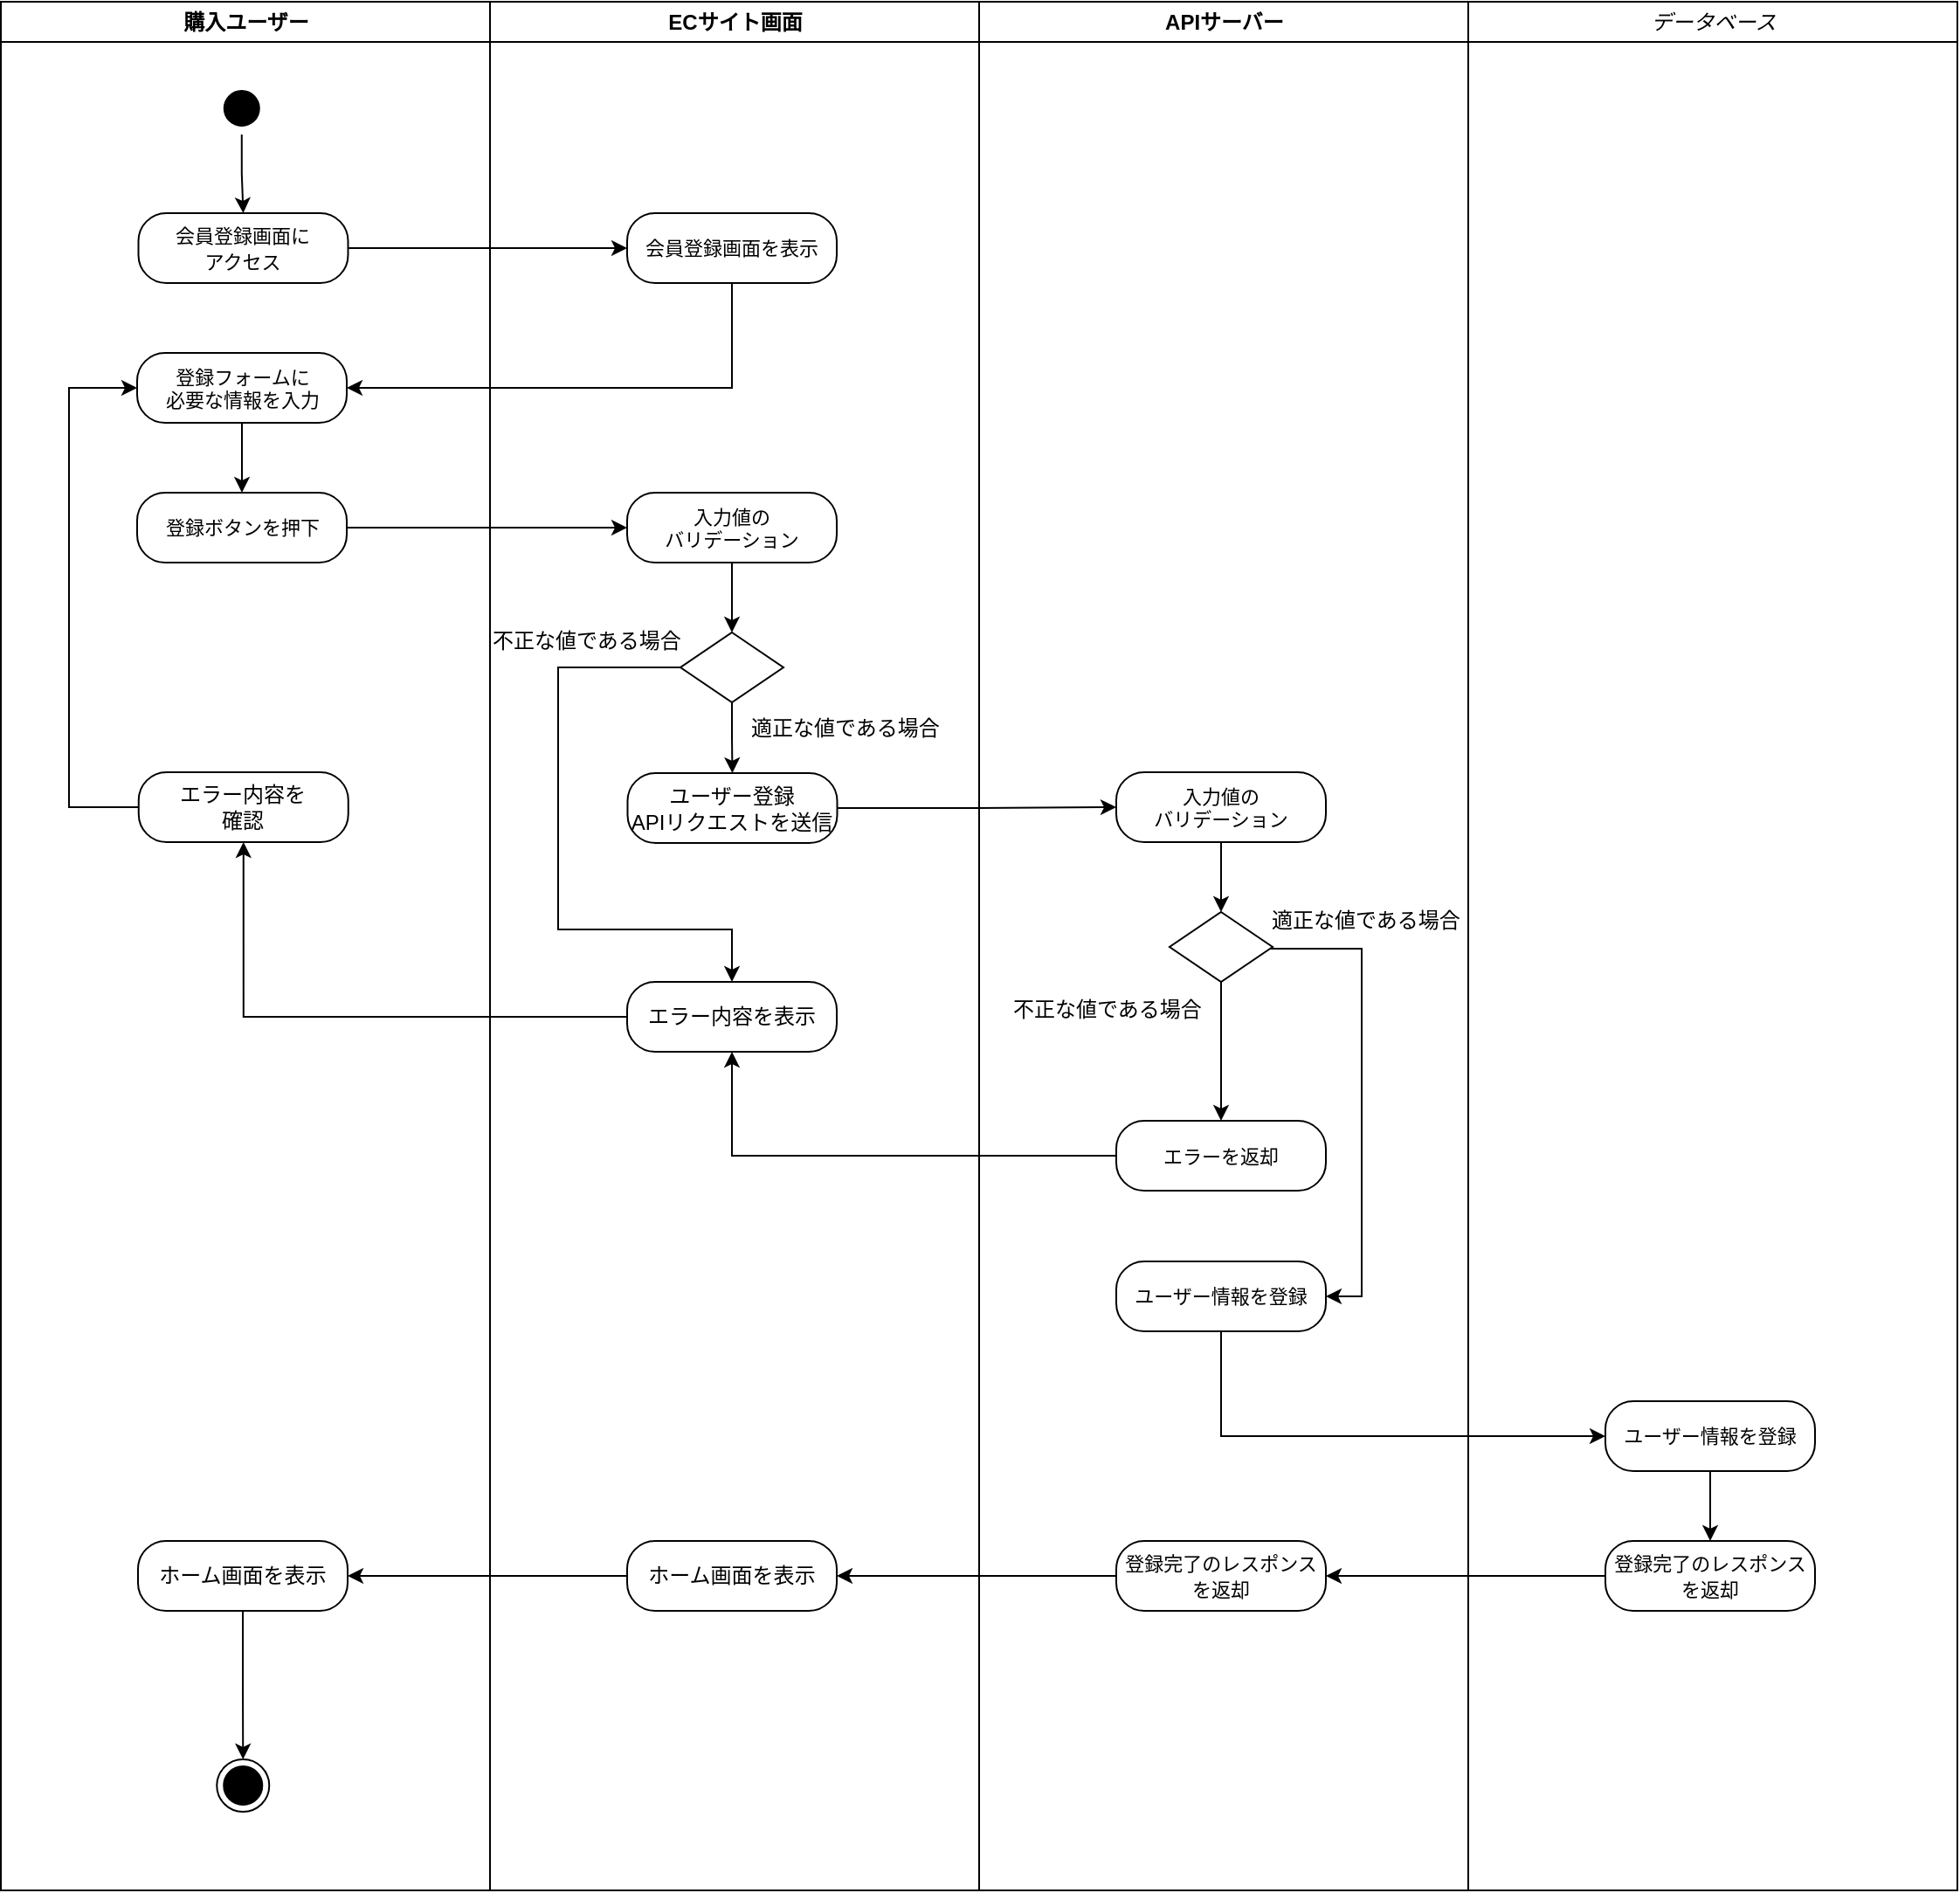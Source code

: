 <mxfile version="24.4.8" type="google">
  <diagram name="Page-1" id="e7e014a7-5840-1c2e-5031-d8a46d1fe8dd">
    <mxGraphModel grid="0" page="0" gridSize="10" guides="1" tooltips="1" connect="1" arrows="1" fold="1" pageScale="1" pageWidth="1169" pageHeight="826" background="none" math="0" shadow="0">
      <root>
        <mxCell id="0" />
        <mxCell id="1" parent="0" />
        <mxCell id="2" value="購入ユーザー" style="swimlane;whiteSpace=wrap;startSize=23;" vertex="1" parent="1">
          <mxGeometry x="161.5" y="39" width="280" height="1081" as="geometry" />
        </mxCell>
        <mxCell id="hSSvxzXzrcug1TbI-OG9-97" style="edgeStyle=orthogonalEdgeStyle;rounded=0;orthogonalLoop=1;jettySize=auto;html=1;entryX=0.5;entryY=0;entryDx=0;entryDy=0;" edge="1" parent="2" source="yedIy310Sk6GWdL27OD_-42" target="hSSvxzXzrcug1TbI-OG9-96">
          <mxGeometry relative="1" as="geometry" />
        </mxCell>
        <mxCell id="yedIy310Sk6GWdL27OD_-42" value="&lt;font style=&quot;font-size: 11px;&quot;&gt;登録フォームに&lt;/font&gt;&lt;div style=&quot;font-size: 11px;&quot;&gt;&lt;font style=&quot;font-size: 11px;&quot;&gt;必要な情報を&lt;/font&gt;&lt;span style=&quot;background-color: initial;&quot;&gt;入力&lt;/span&gt;&lt;/div&gt;" style="rounded=1;whiteSpace=wrap;html=1;arcSize=40;" vertex="1" parent="2">
          <mxGeometry x="78" y="201" width="120" height="40" as="geometry" />
        </mxCell>
        <mxCell id="hSSvxzXzrcug1TbI-OG9-39" style="edgeStyle=orthogonalEdgeStyle;rounded=0;orthogonalLoop=1;jettySize=auto;html=1;entryX=0.5;entryY=0;entryDx=0;entryDy=0;" edge="1" parent="2" source="hSSvxzXzrcug1TbI-OG9-37" target="hSSvxzXzrcug1TbI-OG9-38">
          <mxGeometry relative="1" as="geometry" />
        </mxCell>
        <mxCell id="hSSvxzXzrcug1TbI-OG9-37" value="" style="ellipse;html=1;shape=startState;fillColor=#000000;strokeColor=#FFFFFF;" vertex="1" parent="2">
          <mxGeometry x="122.88" y="46" width="30" height="30" as="geometry" />
        </mxCell>
        <mxCell id="hSSvxzXzrcug1TbI-OG9-38" value="&lt;font style=&quot;font-size: 11px;&quot;&gt;会員登録画面に&lt;/font&gt;&lt;div&gt;&lt;font style=&quot;font-size: 11px;&quot;&gt;アクセス&lt;/font&gt;&lt;/div&gt;" style="rounded=1;whiteSpace=wrap;html=1;arcSize=40;" vertex="1" parent="2">
          <mxGeometry x="78.75" y="121" width="120" height="40" as="geometry" />
        </mxCell>
        <mxCell id="hSSvxzXzrcug1TbI-OG9-64" style="edgeStyle=orthogonalEdgeStyle;rounded=0;orthogonalLoop=1;jettySize=auto;html=1;entryX=0;entryY=0.5;entryDx=0;entryDy=0;exitX=0;exitY=0.5;exitDx=0;exitDy=0;" edge="1" parent="2" source="hSSvxzXzrcug1TbI-OG9-62" target="yedIy310Sk6GWdL27OD_-42">
          <mxGeometry relative="1" as="geometry">
            <Array as="points">
              <mxPoint x="39" y="461" />
              <mxPoint x="39" y="221" />
            </Array>
          </mxGeometry>
        </mxCell>
        <mxCell id="hSSvxzXzrcug1TbI-OG9-62" value="エラー内容を&lt;div&gt;確認&lt;/div&gt;" style="rounded=1;whiteSpace=wrap;html=1;arcSize=40;" vertex="1" parent="2">
          <mxGeometry x="78.88" y="441" width="120" height="40" as="geometry" />
        </mxCell>
        <mxCell id="hSSvxzXzrcug1TbI-OG9-94" style="edgeStyle=orthogonalEdgeStyle;rounded=0;orthogonalLoop=1;jettySize=auto;html=1;entryX=0.5;entryY=0;entryDx=0;entryDy=0;" edge="1" parent="2" source="hSSvxzXzrcug1TbI-OG9-92" target="yedIy310Sk6GWdL27OD_-64">
          <mxGeometry relative="1" as="geometry" />
        </mxCell>
        <mxCell id="hSSvxzXzrcug1TbI-OG9-92" value="ホーム画面を表示" style="rounded=1;whiteSpace=wrap;html=1;arcSize=40;" vertex="1" parent="2">
          <mxGeometry x="78.5" y="881" width="120" height="40" as="geometry" />
        </mxCell>
        <mxCell id="yedIy310Sk6GWdL27OD_-64" value="" style="ellipse;html=1;shape=endState;fillColor=#000000;strokeColor=default;" vertex="1" parent="2">
          <mxGeometry x="123.63" y="1006" width="30" height="30" as="geometry" />
        </mxCell>
        <mxCell id="hSSvxzXzrcug1TbI-OG9-96" value="&lt;span style=&quot;font-size: 11px;&quot;&gt;登録ボタンを押下&lt;/span&gt;" style="rounded=1;whiteSpace=wrap;html=1;arcSize=40;" vertex="1" parent="2">
          <mxGeometry x="78" y="281" width="120" height="40" as="geometry" />
        </mxCell>
        <mxCell id="3" value="ECサイト画面" style="swimlane;whiteSpace=wrap;startSize=23;" vertex="1" parent="1">
          <mxGeometry x="441.5" y="39" width="280" height="1081" as="geometry" />
        </mxCell>
        <mxCell id="hSSvxzXzrcug1TbI-OG9-105" style="edgeStyle=orthogonalEdgeStyle;rounded=0;orthogonalLoop=1;jettySize=auto;html=1;entryX=0.5;entryY=0;entryDx=0;entryDy=0;" edge="1" parent="3" source="yedIy310Sk6GWdL27OD_-33" target="hSSvxzXzrcug1TbI-OG9-60">
          <mxGeometry relative="1" as="geometry">
            <Array as="points">
              <mxPoint x="39" y="381" />
              <mxPoint x="39" y="531" />
              <mxPoint x="139" y="531" />
            </Array>
          </mxGeometry>
        </mxCell>
        <mxCell id="yedIy310Sk6GWdL27OD_-33" value="" style="rhombus;whiteSpace=wrap;html=1;" vertex="1" parent="3">
          <mxGeometry x="109" y="361" width="59" height="40" as="geometry" />
        </mxCell>
        <mxCell id="yedIy310Sk6GWdL27OD_-34" value="不正な値である場合" style="text;html=1;align=center;verticalAlign=middle;whiteSpace=wrap;rounded=0;" vertex="1" parent="3">
          <mxGeometry y="351" width="110" height="30" as="geometry" />
        </mxCell>
        <mxCell id="hSSvxzXzrcug1TbI-OG9-101" style="edgeStyle=orthogonalEdgeStyle;rounded=0;orthogonalLoop=1;jettySize=auto;html=1;entryX=0.5;entryY=0;entryDx=0;entryDy=0;" edge="1" parent="3" source="yedIy310Sk6GWdL27OD_-51" target="yedIy310Sk6GWdL27OD_-33">
          <mxGeometry relative="1" as="geometry" />
        </mxCell>
        <mxCell id="yedIy310Sk6GWdL27OD_-51" value="&lt;font style=&quot;font-size: 11px;&quot;&gt;入力値の&lt;br&gt;&lt;/font&gt;&lt;div style=&quot;font-size: 11px;&quot;&gt;&lt;font style=&quot;font-size: 11px;&quot;&gt;バリデーション&lt;/font&gt;&lt;/div&gt;" style="rounded=1;whiteSpace=wrap;html=1;arcSize=40;" vertex="1" parent="3">
          <mxGeometry x="78.5" y="281" width="120" height="40" as="geometry" />
        </mxCell>
        <mxCell id="yedIy310Sk6GWdL27OD_-58" value="ホーム画面を表示" style="rounded=1;whiteSpace=wrap;html=1;arcSize=40;" vertex="1" parent="3">
          <mxGeometry x="78.5" y="881" width="120" height="40" as="geometry" />
        </mxCell>
        <mxCell id="yedIy310Sk6GWdL27OD_-87" value="適正な値である場合" style="text;html=1;align=center;verticalAlign=middle;whiteSpace=wrap;rounded=0;" vertex="1" parent="3">
          <mxGeometry x="148.5" y="401" width="110" height="30" as="geometry" />
        </mxCell>
        <mxCell id="hSSvxzXzrcug1TbI-OG9-55" value="&lt;font style=&quot;font-size: 11px;&quot;&gt;会員登録画面を表示&lt;/font&gt;" style="rounded=1;whiteSpace=wrap;html=1;arcSize=40;" vertex="1" parent="3">
          <mxGeometry x="78.5" y="121" width="120" height="40" as="geometry" />
        </mxCell>
        <mxCell id="hSSvxzXzrcug1TbI-OG9-60" value="&lt;font style=&quot;font-size: 12px;&quot;&gt;エラー内容を表示&lt;/font&gt;" style="rounded=1;whiteSpace=wrap;html=1;arcSize=40;" vertex="1" parent="3">
          <mxGeometry x="78.5" y="561" width="120" height="40" as="geometry" />
        </mxCell>
        <mxCell id="hSSvxzXzrcug1TbI-OG9-3" value="APIサーバー" style="swimlane;whiteSpace=wrap;startSize=23;" vertex="1" parent="1">
          <mxGeometry x="721.5" y="39" width="280" height="1081" as="geometry" />
        </mxCell>
        <mxCell id="hSSvxzXzrcug1TbI-OG9-66" style="edgeStyle=orthogonalEdgeStyle;rounded=0;orthogonalLoop=1;jettySize=auto;html=1;" edge="1" parent="hSSvxzXzrcug1TbI-OG9-3" source="hSSvxzXzrcug1TbI-OG9-58">
          <mxGeometry relative="1" as="geometry">
            <mxPoint x="138.5" y="521" as="targetPoint" />
          </mxGeometry>
        </mxCell>
        <mxCell id="hSSvxzXzrcug1TbI-OG9-58" value="&lt;font style=&quot;font-size: 11px;&quot;&gt;入力値の&lt;br&gt;&lt;/font&gt;&lt;div style=&quot;font-size: 11px;&quot;&gt;&lt;font style=&quot;font-size: 11px;&quot;&gt;バリデーション&lt;/font&gt;&lt;/div&gt;" style="rounded=1;whiteSpace=wrap;html=1;arcSize=40;" vertex="1" parent="hSSvxzXzrcug1TbI-OG9-3">
          <mxGeometry x="78.5" y="441" width="120" height="40" as="geometry" />
        </mxCell>
        <mxCell id="hSSvxzXzrcug1TbI-OG9-70" style="edgeStyle=orthogonalEdgeStyle;rounded=0;orthogonalLoop=1;jettySize=auto;html=1;entryX=0.5;entryY=0;entryDx=0;entryDy=0;" edge="1" parent="hSSvxzXzrcug1TbI-OG9-3" source="hSSvxzXzrcug1TbI-OG9-65" target="hSSvxzXzrcug1TbI-OG9-69">
          <mxGeometry relative="1" as="geometry" />
        </mxCell>
        <mxCell id="hSSvxzXzrcug1TbI-OG9-74" style="edgeStyle=orthogonalEdgeStyle;rounded=0;orthogonalLoop=1;jettySize=auto;html=1;entryX=1;entryY=0.5;entryDx=0;entryDy=0;" edge="1" parent="hSSvxzXzrcug1TbI-OG9-3" source="hSSvxzXzrcug1TbI-OG9-65" target="hSSvxzXzrcug1TbI-OG9-72">
          <mxGeometry relative="1" as="geometry">
            <Array as="points">
              <mxPoint x="219" y="542" />
              <mxPoint x="219" y="741" />
            </Array>
          </mxGeometry>
        </mxCell>
        <mxCell id="hSSvxzXzrcug1TbI-OG9-65" value="" style="rhombus;whiteSpace=wrap;html=1;" vertex="1" parent="hSSvxzXzrcug1TbI-OG9-3">
          <mxGeometry x="109" y="521" width="59" height="40" as="geometry" />
        </mxCell>
        <mxCell id="hSSvxzXzrcug1TbI-OG9-67" value="適正な値である場合" style="text;html=1;align=center;verticalAlign=middle;whiteSpace=wrap;rounded=0;" vertex="1" parent="hSSvxzXzrcug1TbI-OG9-3">
          <mxGeometry x="166.88" y="511" width="110" height="30" as="geometry" />
        </mxCell>
        <mxCell id="hSSvxzXzrcug1TbI-OG9-68" value="不正な値である場合" style="text;html=1;align=center;verticalAlign=middle;whiteSpace=wrap;rounded=0;" vertex="1" parent="hSSvxzXzrcug1TbI-OG9-3">
          <mxGeometry x="18.5" y="561" width="110" height="31" as="geometry" />
        </mxCell>
        <mxCell id="hSSvxzXzrcug1TbI-OG9-69" value="&lt;span style=&quot;font-size: 11px;&quot;&gt;エラーを返却&lt;/span&gt;" style="rounded=1;whiteSpace=wrap;html=1;arcSize=40;" vertex="1" parent="hSSvxzXzrcug1TbI-OG9-3">
          <mxGeometry x="78.5" y="640.5" width="120" height="40" as="geometry" />
        </mxCell>
        <mxCell id="hSSvxzXzrcug1TbI-OG9-72" value="&lt;span style=&quot;font-size: 11px;&quot;&gt;ユーザー情報を登録&lt;/span&gt;" style="rounded=1;whiteSpace=wrap;html=1;arcSize=40;" vertex="1" parent="hSSvxzXzrcug1TbI-OG9-3">
          <mxGeometry x="78.5" y="721" width="120" height="40" as="geometry" />
        </mxCell>
        <mxCell id="hSSvxzXzrcug1TbI-OG9-89" value="&lt;span style=&quot;font-size: 11px;&quot;&gt;登録完了のレスポンス&lt;/span&gt;&lt;div&gt;&lt;span style=&quot;font-size: 11px;&quot;&gt;を返却&lt;/span&gt;&lt;/div&gt;" style="rounded=1;whiteSpace=wrap;html=1;arcSize=40;" vertex="1" parent="hSSvxzXzrcug1TbI-OG9-3">
          <mxGeometry x="78.5" y="881" width="120" height="40" as="geometry" />
        </mxCell>
        <mxCell id="hSSvxzXzrcug1TbI-OG9-20" value="データベース" style="swimlane;whiteSpace=wrap;startSize=23;fontStyle=2" vertex="1" parent="1">
          <mxGeometry x="1001.5" y="39" width="280" height="1081" as="geometry" />
        </mxCell>
        <mxCell id="hSSvxzXzrcug1TbI-OG9-110" style="edgeStyle=orthogonalEdgeStyle;rounded=0;orthogonalLoop=1;jettySize=auto;html=1;entryX=0.5;entryY=0;entryDx=0;entryDy=0;" edge="1" parent="hSSvxzXzrcug1TbI-OG9-20" source="hSSvxzXzrcug1TbI-OG9-73" target="hSSvxzXzrcug1TbI-OG9-109">
          <mxGeometry relative="1" as="geometry" />
        </mxCell>
        <mxCell id="hSSvxzXzrcug1TbI-OG9-73" value="&lt;span style=&quot;font-size: 11px;&quot;&gt;ユーザー情報を登録&lt;/span&gt;" style="rounded=1;whiteSpace=wrap;html=1;arcSize=40;" vertex="1" parent="hSSvxzXzrcug1TbI-OG9-20">
          <mxGeometry x="78.5" y="801" width="120" height="40" as="geometry" />
        </mxCell>
        <mxCell id="hSSvxzXzrcug1TbI-OG9-109" value="&lt;span style=&quot;font-size: 11px;&quot;&gt;登録完了のレスポンスを返却&lt;/span&gt;" style="rounded=1;whiteSpace=wrap;html=1;arcSize=40;" vertex="1" parent="hSSvxzXzrcug1TbI-OG9-20">
          <mxGeometry x="78.5" y="881" width="120" height="40" as="geometry" />
        </mxCell>
        <mxCell id="hSSvxzXzrcug1TbI-OG9-56" style="edgeStyle=orthogonalEdgeStyle;rounded=0;orthogonalLoop=1;jettySize=auto;html=1;entryX=0;entryY=0.5;entryDx=0;entryDy=0;" edge="1" parent="1" source="hSSvxzXzrcug1TbI-OG9-38" target="hSSvxzXzrcug1TbI-OG9-55">
          <mxGeometry relative="1" as="geometry" />
        </mxCell>
        <mxCell id="hSSvxzXzrcug1TbI-OG9-71" style="edgeStyle=orthogonalEdgeStyle;rounded=0;orthogonalLoop=1;jettySize=auto;html=1;entryX=0.5;entryY=1;entryDx=0;entryDy=0;" edge="1" parent="1" source="hSSvxzXzrcug1TbI-OG9-69" target="hSSvxzXzrcug1TbI-OG9-60">
          <mxGeometry relative="1" as="geometry" />
        </mxCell>
        <mxCell id="hSSvxzXzrcug1TbI-OG9-75" style="edgeStyle=orthogonalEdgeStyle;rounded=0;orthogonalLoop=1;jettySize=auto;html=1;entryX=0;entryY=0.5;entryDx=0;entryDy=0;" edge="1" parent="1" source="hSSvxzXzrcug1TbI-OG9-72" target="hSSvxzXzrcug1TbI-OG9-73">
          <mxGeometry relative="1" as="geometry">
            <Array as="points">
              <mxPoint x="860" y="860" />
            </Array>
          </mxGeometry>
        </mxCell>
        <mxCell id="hSSvxzXzrcug1TbI-OG9-91" style="edgeStyle=orthogonalEdgeStyle;rounded=0;orthogonalLoop=1;jettySize=auto;html=1;entryX=1;entryY=0.5;entryDx=0;entryDy=0;" edge="1" parent="1" source="hSSvxzXzrcug1TbI-OG9-89" target="yedIy310Sk6GWdL27OD_-58">
          <mxGeometry relative="1" as="geometry" />
        </mxCell>
        <mxCell id="hSSvxzXzrcug1TbI-OG9-93" style="edgeStyle=orthogonalEdgeStyle;rounded=0;orthogonalLoop=1;jettySize=auto;html=1;entryX=1;entryY=0.5;entryDx=0;entryDy=0;" edge="1" parent="1" source="yedIy310Sk6GWdL27OD_-58" target="hSSvxzXzrcug1TbI-OG9-92">
          <mxGeometry relative="1" as="geometry" />
        </mxCell>
        <mxCell id="hSSvxzXzrcug1TbI-OG9-95" style="edgeStyle=orthogonalEdgeStyle;rounded=0;orthogonalLoop=1;jettySize=auto;html=1;entryX=1;entryY=0.5;entryDx=0;entryDy=0;" edge="1" parent="1" source="hSSvxzXzrcug1TbI-OG9-55" target="yedIy310Sk6GWdL27OD_-42">
          <mxGeometry relative="1" as="geometry">
            <Array as="points">
              <mxPoint x="580" y="260" />
            </Array>
          </mxGeometry>
        </mxCell>
        <mxCell id="hSSvxzXzrcug1TbI-OG9-98" style="edgeStyle=orthogonalEdgeStyle;rounded=0;orthogonalLoop=1;jettySize=auto;html=1;entryX=0;entryY=0.5;entryDx=0;entryDy=0;" edge="1" parent="1" source="hSSvxzXzrcug1TbI-OG9-96" target="yedIy310Sk6GWdL27OD_-51">
          <mxGeometry relative="1" as="geometry" />
        </mxCell>
        <mxCell id="hSSvxzXzrcug1TbI-OG9-106" style="edgeStyle=orthogonalEdgeStyle;rounded=0;orthogonalLoop=1;jettySize=auto;html=1;entryX=0;entryY=0.5;entryDx=0;entryDy=0;" edge="1" parent="1" source="hSSvxzXzrcug1TbI-OG9-103" target="hSSvxzXzrcug1TbI-OG9-58">
          <mxGeometry relative="1" as="geometry" />
        </mxCell>
        <mxCell id="hSSvxzXzrcug1TbI-OG9-103" value="&lt;div&gt;&lt;font style=&quot;font-size: 12px;&quot;&gt;ユーザー登録&lt;/font&gt;&lt;/div&gt;&lt;font style=&quot;font-size: 12px;&quot;&gt;APIリクエストを送信&lt;/font&gt;" style="rounded=1;whiteSpace=wrap;html=1;arcSize=40;" vertex="1" parent="1">
          <mxGeometry x="520.25" y="480.5" width="120" height="40" as="geometry" />
        </mxCell>
        <mxCell id="hSSvxzXzrcug1TbI-OG9-104" style="edgeStyle=orthogonalEdgeStyle;rounded=0;orthogonalLoop=1;jettySize=auto;html=1;entryX=0.5;entryY=0;entryDx=0;entryDy=0;" edge="1" parent="1" source="yedIy310Sk6GWdL27OD_-33" target="hSSvxzXzrcug1TbI-OG9-103">
          <mxGeometry relative="1" as="geometry" />
        </mxCell>
        <mxCell id="hSSvxzXzrcug1TbI-OG9-108" style="edgeStyle=orthogonalEdgeStyle;rounded=0;orthogonalLoop=1;jettySize=auto;html=1;entryX=0.5;entryY=1;entryDx=0;entryDy=0;" edge="1" parent="1" source="hSSvxzXzrcug1TbI-OG9-60" target="hSSvxzXzrcug1TbI-OG9-62">
          <mxGeometry relative="1" as="geometry" />
        </mxCell>
        <mxCell id="hSSvxzXzrcug1TbI-OG9-111" style="edgeStyle=orthogonalEdgeStyle;rounded=0;orthogonalLoop=1;jettySize=auto;html=1;entryX=1;entryY=0.5;entryDx=0;entryDy=0;" edge="1" parent="1" source="hSSvxzXzrcug1TbI-OG9-109" target="hSSvxzXzrcug1TbI-OG9-89">
          <mxGeometry relative="1" as="geometry" />
        </mxCell>
      </root>
    </mxGraphModel>
  </diagram>
</mxfile>
